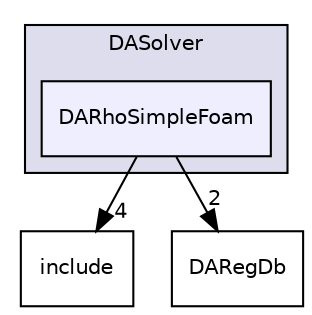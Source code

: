 digraph "dafoam/src/adjoint/DASolver/DARhoSimpleFoam" {
  bgcolor=transparent;
  compound=true
  node [ fontsize="10", fontname="Helvetica"];
  edge [ labelfontsize="10", labelfontname="Helvetica"];
  subgraph clusterdir_82b8d670e5d73625e2f96195d8dae3dd {
    graph [ bgcolor="#ddddee", pencolor="black", label="DASolver" fontname="Helvetica", fontsize="10", URL="dir_82b8d670e5d73625e2f96195d8dae3dd.html"]
  dir_591996b9391d205e6d391bb89889a816 [shape=box, label="DARhoSimpleFoam", style="filled", fillcolor="#eeeeff", pencolor="black", URL="dir_591996b9391d205e6d391bb89889a816.html"];
  }
  dir_7df341fe0193531049da9f2466a34806 [shape=box label="include" URL="dir_7df341fe0193531049da9f2466a34806.html"];
  dir_7f5514a39c79bf07c6260b1d89aae56a [shape=box label="DARegDb" URL="dir_7f5514a39c79bf07c6260b1d89aae56a.html"];
  dir_591996b9391d205e6d391bb89889a816->dir_7df341fe0193531049da9f2466a34806 [headlabel="4", labeldistance=1.5 headhref="dir_000022_000026.html"];
  dir_591996b9391d205e6d391bb89889a816->dir_7f5514a39c79bf07c6260b1d89aae56a [headlabel="2", labeldistance=1.5 headhref="dir_000022_000018.html"];
}
